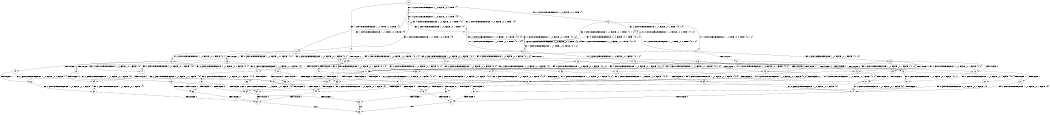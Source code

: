 digraph BCG {
size = "7, 10.5";
center = TRUE;
node [shape = circle];
0 [peripheries = 2];
0 -> 1 [label = "EX !1 !ATOMIC_EXCH_BRANCH (1, +1, TRUE, +0, 2, TRUE) !{}"];
0 -> 2 [label = "EX !2 !ATOMIC_EXCH_BRANCH (1, +0, FALSE, +0, 1, TRUE) !{}"];
0 -> 3 [label = "EX !0 !ATOMIC_EXCH_BRANCH (1, +0, FALSE, +0, 1, TRUE) !{}"];
1 -> 4 [label = "TERMINATE !1"];
1 -> 5 [label = "EX !2 !ATOMIC_EXCH_BRANCH (1, +0, FALSE, +0, 1, FALSE) !{0, 1}"];
1 -> 6 [label = "EX !0 !ATOMIC_EXCH_BRANCH (1, +0, FALSE, +0, 1, FALSE) !{0, 1}"];
2 -> 7 [label = "EX !1 !ATOMIC_EXCH_BRANCH (1, +1, TRUE, +0, 2, TRUE) !{0, 1, 2}"];
2 -> 8 [label = "EX !0 !ATOMIC_EXCH_BRANCH (1, +0, FALSE, +0, 1, TRUE) !{0, 1, 2}"];
2 -> 9 [label = "EX !2 !ATOMIC_EXCH_BRANCH (1, +0, FALSE, +0, 1, TRUE) !{0, 1, 2}"];
3 -> 10 [label = "EX !1 !ATOMIC_EXCH_BRANCH (1, +1, TRUE, +0, 2, TRUE) !{0}"];
3 -> 11 [label = "EX !2 !ATOMIC_EXCH_BRANCH (1, +0, FALSE, +0, 1, TRUE) !{0}"];
3 -> 12 [label = "EX !0 !ATOMIC_EXCH_BRANCH (1, +0, FALSE, +0, 1, TRUE) !{0}"];
4 -> 13 [label = "EX !2 !ATOMIC_EXCH_BRANCH (1, +0, FALSE, +0, 1, FALSE) !{0}"];
4 -> 14 [label = "EX !0 !ATOMIC_EXCH_BRANCH (1, +0, FALSE, +0, 1, FALSE) !{0}"];
5 -> 15 [label = "TERMINATE !1"];
5 -> 16 [label = "TERMINATE !2"];
5 -> 17 [label = "EX !0 !ATOMIC_EXCH_BRANCH (1, +0, FALSE, +0, 1, FALSE) !{0, 1, 2}"];
6 -> 18 [label = "TERMINATE !1"];
6 -> 19 [label = "TERMINATE !0"];
6 -> 20 [label = "EX !2 !ATOMIC_EXCH_BRANCH (1, +0, FALSE, +0, 1, FALSE) !{0, 1}"];
7 -> 21 [label = "TERMINATE !1"];
7 -> 22 [label = "EX !0 !ATOMIC_EXCH_BRANCH (1, +0, FALSE, +0, 1, FALSE) !{0, 1, 2}"];
7 -> 23 [label = "EX !2 !ATOMIC_EXCH_BRANCH (1, +0, FALSE, +0, 1, FALSE) !{0, 1, 2}"];
8 -> 24 [label = "EX !1 !ATOMIC_EXCH_BRANCH (1, +1, TRUE, +0, 2, TRUE) !{0, 1, 2}"];
8 -> 8 [label = "EX !2 !ATOMIC_EXCH_BRANCH (1, +0, FALSE, +0, 1, TRUE) !{0, 1, 2}"];
8 -> 8 [label = "EX !0 !ATOMIC_EXCH_BRANCH (1, +0, FALSE, +0, 1, TRUE) !{0, 1, 2}"];
9 -> 7 [label = "EX !1 !ATOMIC_EXCH_BRANCH (1, +1, TRUE, +0, 2, TRUE) !{0, 1, 2}"];
9 -> 8 [label = "EX !0 !ATOMIC_EXCH_BRANCH (1, +0, FALSE, +0, 1, TRUE) !{0, 1, 2}"];
9 -> 9 [label = "EX !2 !ATOMIC_EXCH_BRANCH (1, +0, FALSE, +0, 1, TRUE) !{0, 1, 2}"];
10 -> 25 [label = "TERMINATE !1"];
10 -> 26 [label = "EX !2 !ATOMIC_EXCH_BRANCH (1, +0, FALSE, +0, 1, FALSE) !{0, 1}"];
10 -> 6 [label = "EX !0 !ATOMIC_EXCH_BRANCH (1, +0, FALSE, +0, 1, FALSE) !{0, 1}"];
11 -> 24 [label = "EX !1 !ATOMIC_EXCH_BRANCH (1, +1, TRUE, +0, 2, TRUE) !{0, 1, 2}"];
11 -> 8 [label = "EX !2 !ATOMIC_EXCH_BRANCH (1, +0, FALSE, +0, 1, TRUE) !{0, 1, 2}"];
11 -> 8 [label = "EX !0 !ATOMIC_EXCH_BRANCH (1, +0, FALSE, +0, 1, TRUE) !{0, 1, 2}"];
12 -> 10 [label = "EX !1 !ATOMIC_EXCH_BRANCH (1, +1, TRUE, +0, 2, TRUE) !{0}"];
12 -> 11 [label = "EX !2 !ATOMIC_EXCH_BRANCH (1, +0, FALSE, +0, 1, TRUE) !{0}"];
12 -> 12 [label = "EX !0 !ATOMIC_EXCH_BRANCH (1, +0, FALSE, +0, 1, TRUE) !{0}"];
13 -> 27 [label = "TERMINATE !2"];
13 -> 28 [label = "EX !0 !ATOMIC_EXCH_BRANCH (1, +0, FALSE, +0, 1, FALSE) !{0, 2}"];
14 -> 29 [label = "TERMINATE !0"];
14 -> 30 [label = "EX !2 !ATOMIC_EXCH_BRANCH (1, +0, FALSE, +0, 1, FALSE) !{0}"];
15 -> 27 [label = "TERMINATE !2"];
15 -> 28 [label = "EX !0 !ATOMIC_EXCH_BRANCH (1, +0, FALSE, +0, 1, FALSE) !{0, 2}"];
16 -> 31 [label = "TERMINATE !1"];
16 -> 32 [label = "EX !0 !ATOMIC_EXCH_BRANCH (1, +0, FALSE, +0, 1, FALSE) !{0, 1}"];
17 -> 33 [label = "TERMINATE !1"];
17 -> 34 [label = "TERMINATE !2"];
17 -> 35 [label = "TERMINATE !0"];
18 -> 29 [label = "TERMINATE !0"];
18 -> 30 [label = "EX !2 !ATOMIC_EXCH_BRANCH (1, +0, FALSE, +0, 1, FALSE) !{0}"];
19 -> 36 [label = "TERMINATE !1"];
19 -> 37 [label = "EX !2 !ATOMIC_EXCH_BRANCH (1, +0, FALSE, +0, 1, FALSE) !{1}"];
20 -> 33 [label = "TERMINATE !1"];
20 -> 34 [label = "TERMINATE !2"];
20 -> 35 [label = "TERMINATE !0"];
21 -> 38 [label = "EX !0 !ATOMIC_EXCH_BRANCH (1, +0, FALSE, +0, 1, FALSE) !{0, 2}"];
21 -> 39 [label = "EX !2 !ATOMIC_EXCH_BRANCH (1, +0, FALSE, +0, 1, FALSE) !{0, 2}"];
22 -> 40 [label = "TERMINATE !1"];
22 -> 41 [label = "TERMINATE !0"];
22 -> 17 [label = "EX !2 !ATOMIC_EXCH_BRANCH (1, +0, FALSE, +0, 1, FALSE) !{0, 1, 2}"];
23 -> 15 [label = "TERMINATE !1"];
23 -> 16 [label = "TERMINATE !2"];
23 -> 17 [label = "EX !0 !ATOMIC_EXCH_BRANCH (1, +0, FALSE, +0, 1, FALSE) !{0, 1, 2}"];
24 -> 42 [label = "TERMINATE !1"];
24 -> 43 [label = "EX !2 !ATOMIC_EXCH_BRANCH (1, +0, FALSE, +0, 1, FALSE) !{0, 1, 2}"];
24 -> 22 [label = "EX !0 !ATOMIC_EXCH_BRANCH (1, +0, FALSE, +0, 1, FALSE) !{0, 1, 2}"];
25 -> 44 [label = "EX !2 !ATOMIC_EXCH_BRANCH (1, +0, FALSE, +0, 1, FALSE) !{0}"];
25 -> 14 [label = "EX !0 !ATOMIC_EXCH_BRANCH (1, +0, FALSE, +0, 1, FALSE) !{0}"];
26 -> 45 [label = "TERMINATE !1"];
26 -> 46 [label = "TERMINATE !2"];
26 -> 17 [label = "EX !0 !ATOMIC_EXCH_BRANCH (1, +0, FALSE, +0, 1, FALSE) !{0, 1, 2}"];
27 -> 47 [label = "EX !0 !ATOMIC_EXCH_BRANCH (1, +0, FALSE, +0, 1, FALSE) !{0}"];
28 -> 48 [label = "TERMINATE !2"];
28 -> 49 [label = "TERMINATE !0"];
29 -> 50 [label = "EX !2 !ATOMIC_EXCH_BRANCH (1, +0, FALSE, +0, 1, FALSE) !{}"];
30 -> 48 [label = "TERMINATE !2"];
30 -> 49 [label = "TERMINATE !0"];
31 -> 47 [label = "EX !0 !ATOMIC_EXCH_BRANCH (1, +0, FALSE, +0, 1, FALSE) !{0}"];
32 -> 51 [label = "TERMINATE !1"];
32 -> 52 [label = "TERMINATE !0"];
33 -> 48 [label = "TERMINATE !2"];
33 -> 49 [label = "TERMINATE !0"];
34 -> 51 [label = "TERMINATE !1"];
34 -> 52 [label = "TERMINATE !0"];
35 -> 53 [label = "TERMINATE !1"];
35 -> 54 [label = "TERMINATE !2"];
36 -> 50 [label = "EX !2 !ATOMIC_EXCH_BRANCH (1, +0, FALSE, +0, 1, FALSE) !{}"];
37 -> 53 [label = "TERMINATE !1"];
37 -> 54 [label = "TERMINATE !2"];
38 -> 55 [label = "TERMINATE !0"];
38 -> 28 [label = "EX !2 !ATOMIC_EXCH_BRANCH (1, +0, FALSE, +0, 1, FALSE) !{0, 2}"];
39 -> 27 [label = "TERMINATE !2"];
39 -> 28 [label = "EX !0 !ATOMIC_EXCH_BRANCH (1, +0, FALSE, +0, 1, FALSE) !{0, 2}"];
40 -> 55 [label = "TERMINATE !0"];
40 -> 28 [label = "EX !2 !ATOMIC_EXCH_BRANCH (1, +0, FALSE, +0, 1, FALSE) !{0, 2}"];
41 -> 56 [label = "TERMINATE !1"];
41 -> 57 [label = "EX !2 !ATOMIC_EXCH_BRANCH (1, +0, FALSE, +0, 1, FALSE) !{1, 2}"];
42 -> 58 [label = "EX !2 !ATOMIC_EXCH_BRANCH (1, +0, FALSE, +0, 1, FALSE) !{0, 2}"];
42 -> 38 [label = "EX !0 !ATOMIC_EXCH_BRANCH (1, +0, FALSE, +0, 1, FALSE) !{0, 2}"];
43 -> 45 [label = "TERMINATE !1"];
43 -> 46 [label = "TERMINATE !2"];
43 -> 17 [label = "EX !0 !ATOMIC_EXCH_BRANCH (1, +0, FALSE, +0, 1, FALSE) !{0, 1, 2}"];
44 -> 59 [label = "TERMINATE !2"];
44 -> 28 [label = "EX !0 !ATOMIC_EXCH_BRANCH (1, +0, FALSE, +0, 1, FALSE) !{0, 2}"];
45 -> 59 [label = "TERMINATE !2"];
45 -> 28 [label = "EX !0 !ATOMIC_EXCH_BRANCH (1, +0, FALSE, +0, 1, FALSE) !{0, 2}"];
46 -> 60 [label = "TERMINATE !1"];
46 -> 32 [label = "EX !0 !ATOMIC_EXCH_BRANCH (1, +0, FALSE, +0, 1, FALSE) !{0, 1}"];
47 -> 61 [label = "TERMINATE !0"];
48 -> 61 [label = "TERMINATE !0"];
49 -> 62 [label = "TERMINATE !2"];
50 -> 62 [label = "TERMINATE !2"];
51 -> 61 [label = "TERMINATE !0"];
52 -> 63 [label = "TERMINATE !1"];
53 -> 62 [label = "TERMINATE !2"];
54 -> 63 [label = "TERMINATE !1"];
55 -> 64 [label = "EX !2 !ATOMIC_EXCH_BRANCH (1, +0, FALSE, +0, 1, FALSE) !{2}"];
56 -> 64 [label = "EX !2 !ATOMIC_EXCH_BRANCH (1, +0, FALSE, +0, 1, FALSE) !{2}"];
57 -> 53 [label = "TERMINATE !1"];
57 -> 54 [label = "TERMINATE !2"];
58 -> 59 [label = "TERMINATE !2"];
58 -> 28 [label = "EX !0 !ATOMIC_EXCH_BRANCH (1, +0, FALSE, +0, 1, FALSE) !{0, 2}"];
59 -> 47 [label = "EX !0 !ATOMIC_EXCH_BRANCH (1, +0, FALSE, +0, 1, FALSE) !{0}"];
60 -> 47 [label = "EX !0 !ATOMIC_EXCH_BRANCH (1, +0, FALSE, +0, 1, FALSE) !{0}"];
61 -> 65 [label = "exit"];
62 -> 65 [label = "exit"];
63 -> 65 [label = "exit"];
64 -> 62 [label = "TERMINATE !2"];
}
